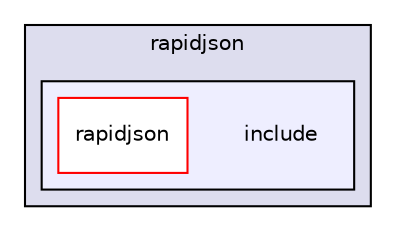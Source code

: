 digraph "dependencies/rapidjson/include" {
  compound=true
  node [ fontsize="10", fontname="Helvetica"];
  edge [ labelfontsize="10", labelfontname="Helvetica"];
  subgraph clusterdir_84f4ea589b093ac807e1e94f6ab0c1a1 {
    graph [ bgcolor="#ddddee", pencolor="black", label="rapidjson" fontname="Helvetica", fontsize="10", URL="dir_84f4ea589b093ac807e1e94f6ab0c1a1.html"]
  subgraph clusterdir_a901f18f09365fb8fe936e7550a87493 {
    graph [ bgcolor="#eeeeff", pencolor="black", label="" URL="dir_a901f18f09365fb8fe936e7550a87493.html"];
    dir_a901f18f09365fb8fe936e7550a87493 [shape=plaintext label="include"];
    dir_06b4d5357e4ac0dc7afe8d083f984a3d [shape=box label="rapidjson" color="red" fillcolor="white" style="filled" URL="dir_06b4d5357e4ac0dc7afe8d083f984a3d.html"];
  }
  }
}
